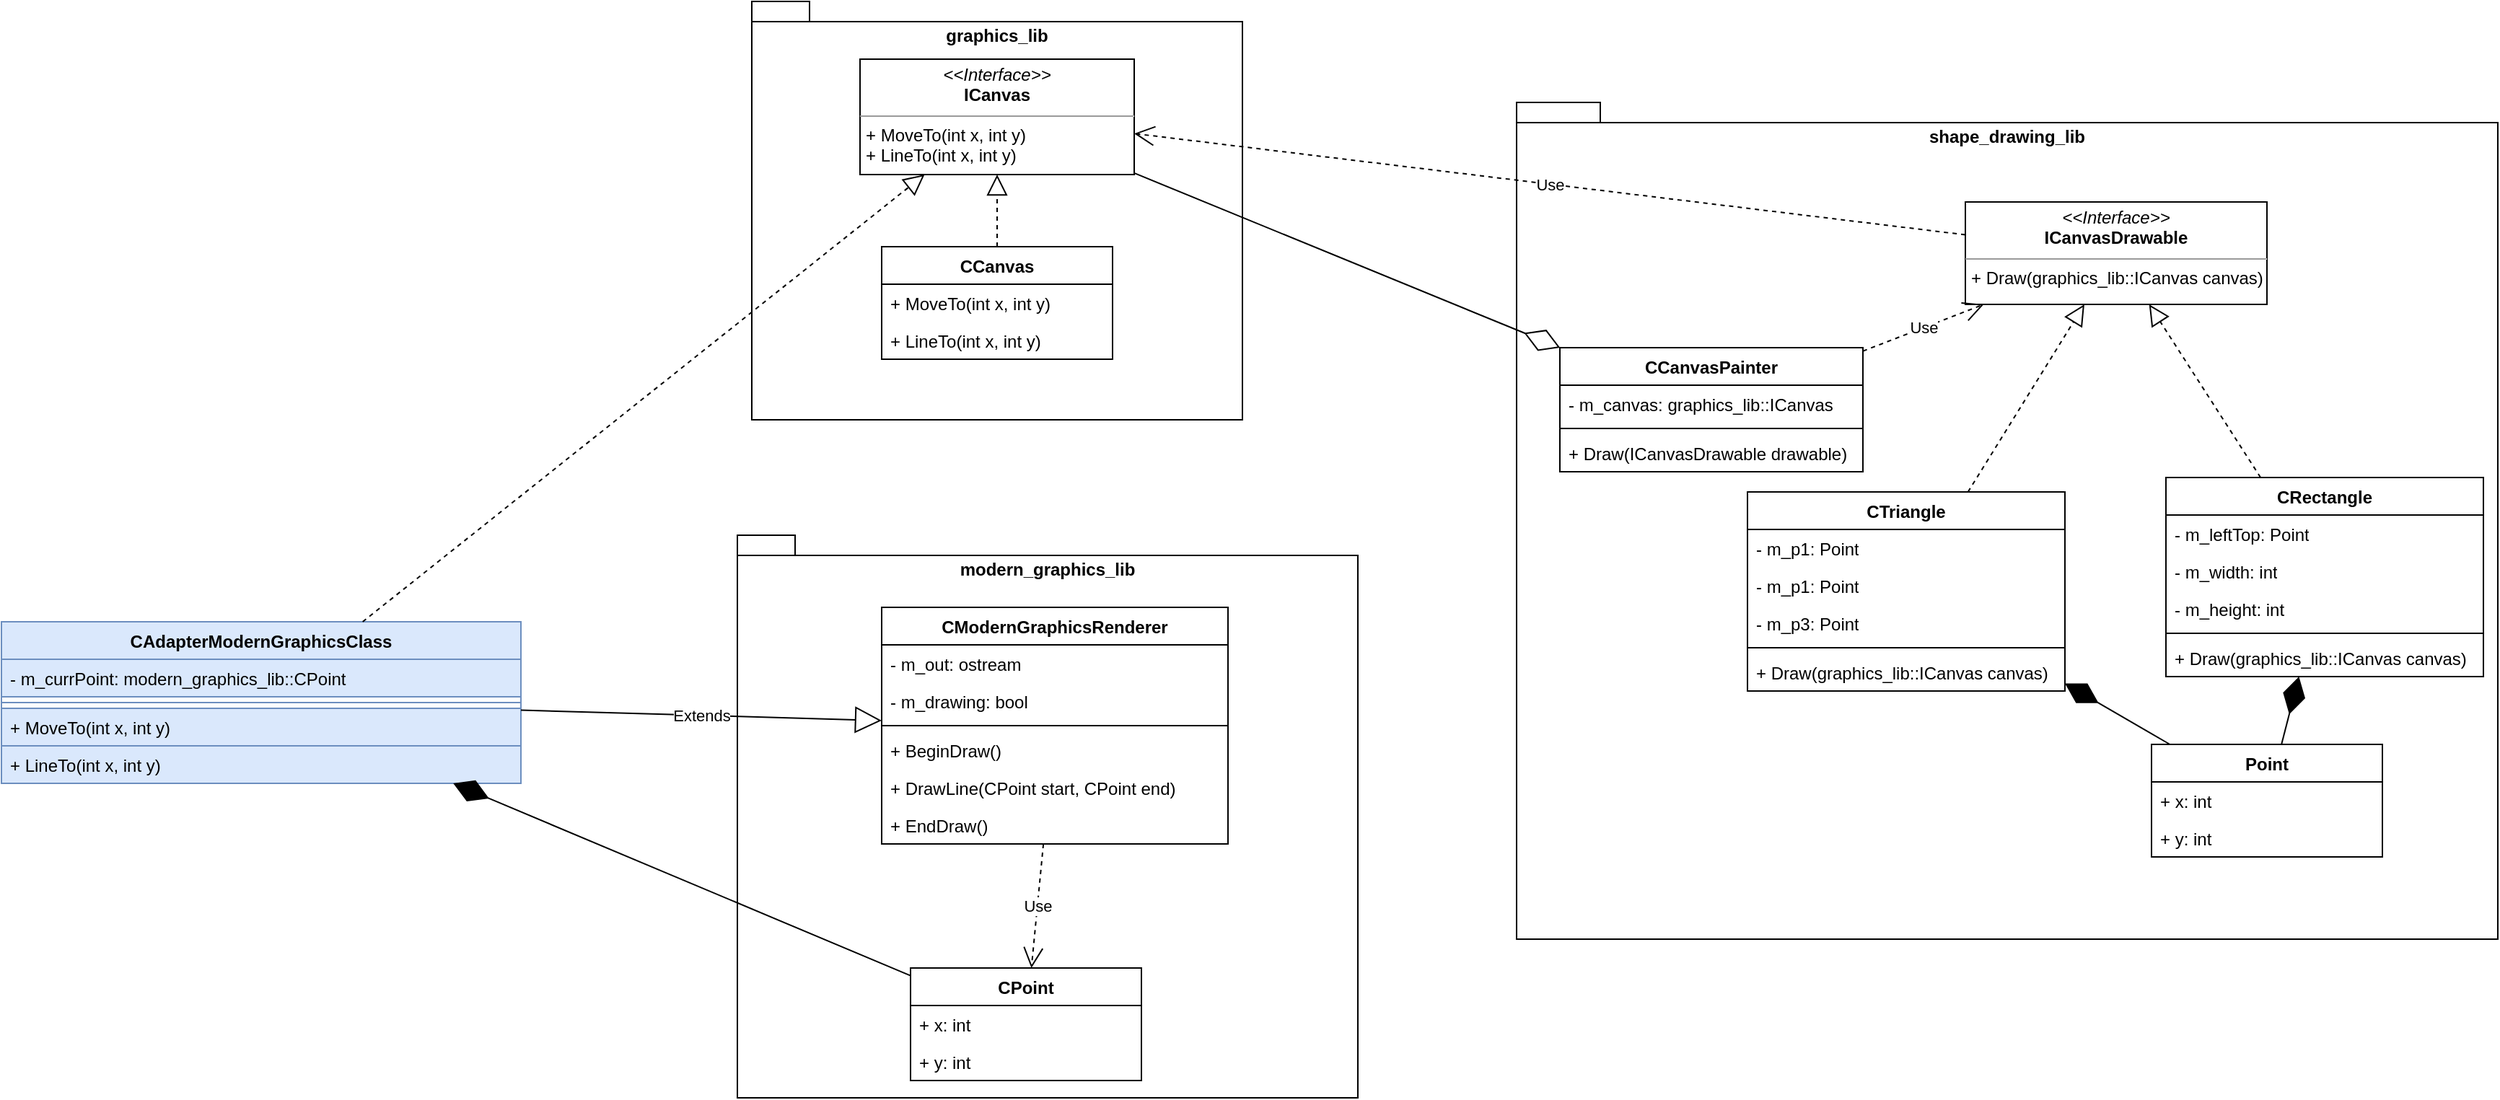 <mxfile version="22.1.3" type="device">
  <diagram name="Страница — 1" id="SkS8mTj6TZYUfztubH9V">
    <mxGraphModel dx="2140" dy="653" grid="1" gridSize="10" guides="1" tooltips="1" connect="1" arrows="1" fold="1" page="1" pageScale="1" pageWidth="827" pageHeight="1169" math="0" shadow="0">
      <root>
        <mxCell id="0" />
        <mxCell id="1" parent="0" />
        <mxCell id="75QiWyIvVcxdytuhTSsr-1" value="graphics_lib" style="shape=folder;fontStyle=1;spacingTop=10;tabWidth=40;tabHeight=14;tabPosition=left;html=1;whiteSpace=wrap;horizontal=1;verticalAlign=top;" parent="1" vertex="1">
          <mxGeometry x="210" y="70" width="340" height="290" as="geometry" />
        </mxCell>
        <mxCell id="75QiWyIvVcxdytuhTSsr-2" value="CCanvas" style="swimlane;fontStyle=1;align=center;verticalAlign=top;childLayout=stackLayout;horizontal=1;startSize=26;horizontalStack=0;resizeParent=1;resizeParentMax=0;resizeLast=0;collapsible=1;marginBottom=0;whiteSpace=wrap;html=1;" parent="1" vertex="1">
          <mxGeometry x="300" y="240" width="160" height="78" as="geometry" />
        </mxCell>
        <mxCell id="75QiWyIvVcxdytuhTSsr-3" value="+ MoveTo(int x, int y)" style="text;strokeColor=none;fillColor=none;align=left;verticalAlign=top;spacingLeft=4;spacingRight=4;overflow=hidden;rotatable=0;points=[[0,0.5],[1,0.5]];portConstraint=eastwest;whiteSpace=wrap;html=1;" parent="75QiWyIvVcxdytuhTSsr-2" vertex="1">
          <mxGeometry y="26" width="160" height="26" as="geometry" />
        </mxCell>
        <mxCell id="75QiWyIvVcxdytuhTSsr-4" value="+ LineTo(int x, int y)" style="text;strokeColor=none;fillColor=none;align=left;verticalAlign=top;spacingLeft=4;spacingRight=4;overflow=hidden;rotatable=0;points=[[0,0.5],[1,0.5]];portConstraint=eastwest;whiteSpace=wrap;html=1;" parent="75QiWyIvVcxdytuhTSsr-2" vertex="1">
          <mxGeometry y="52" width="160" height="26" as="geometry" />
        </mxCell>
        <mxCell id="75QiWyIvVcxdytuhTSsr-5" value="&lt;p style=&quot;margin:0px;margin-top:4px;text-align:center;&quot;&gt;&lt;i&gt;&amp;lt;&amp;lt;Interface&amp;gt;&amp;gt;&lt;/i&gt;&lt;br&gt;&lt;b&gt;ICanvas&lt;/b&gt;&lt;/p&gt;&lt;hr size=&quot;1&quot;&gt;&lt;p style=&quot;margin:0px;margin-left:4px;&quot;&gt;+ MoveTo(int x, int y)&lt;br&gt;+ LineTo(int x, int y)&lt;/p&gt;" style="verticalAlign=top;align=left;overflow=fill;fontSize=12;fontFamily=Helvetica;html=1;whiteSpace=wrap;" parent="1" vertex="1">
          <mxGeometry x="285" y="110" width="190" height="80" as="geometry" />
        </mxCell>
        <mxCell id="75QiWyIvVcxdytuhTSsr-6" value="" style="endArrow=block;dashed=1;endFill=0;endSize=12;html=1;rounded=0;" parent="1" source="75QiWyIvVcxdytuhTSsr-2" target="75QiWyIvVcxdytuhTSsr-5" edge="1">
          <mxGeometry width="160" relative="1" as="geometry">
            <mxPoint x="310" y="270" as="sourcePoint" />
            <mxPoint x="470" y="270" as="targetPoint" />
          </mxGeometry>
        </mxCell>
        <mxCell id="75QiWyIvVcxdytuhTSsr-7" value="modern_graphics_lib" style="shape=folder;fontStyle=1;spacingTop=10;tabWidth=40;tabHeight=14;tabPosition=left;html=1;whiteSpace=wrap;verticalAlign=top;" parent="1" vertex="1">
          <mxGeometry x="200" y="440" width="430" height="390" as="geometry" />
        </mxCell>
        <mxCell id="75QiWyIvVcxdytuhTSsr-8" value="CPoint" style="swimlane;fontStyle=1;align=center;verticalAlign=top;childLayout=stackLayout;horizontal=1;startSize=26;horizontalStack=0;resizeParent=1;resizeParentMax=0;resizeLast=0;collapsible=1;marginBottom=0;whiteSpace=wrap;html=1;" parent="1" vertex="1">
          <mxGeometry x="320" y="740" width="160" height="78" as="geometry" />
        </mxCell>
        <mxCell id="75QiWyIvVcxdytuhTSsr-9" value="+ x: int" style="text;strokeColor=none;fillColor=none;align=left;verticalAlign=top;spacingLeft=4;spacingRight=4;overflow=hidden;rotatable=0;points=[[0,0.5],[1,0.5]];portConstraint=eastwest;whiteSpace=wrap;html=1;" parent="75QiWyIvVcxdytuhTSsr-8" vertex="1">
          <mxGeometry y="26" width="160" height="26" as="geometry" />
        </mxCell>
        <mxCell id="75QiWyIvVcxdytuhTSsr-10" value="+ y: int" style="text;strokeColor=none;fillColor=none;align=left;verticalAlign=top;spacingLeft=4;spacingRight=4;overflow=hidden;rotatable=0;points=[[0,0.5],[1,0.5]];portConstraint=eastwest;whiteSpace=wrap;html=1;" parent="75QiWyIvVcxdytuhTSsr-8" vertex="1">
          <mxGeometry y="52" width="160" height="26" as="geometry" />
        </mxCell>
        <mxCell id="75QiWyIvVcxdytuhTSsr-11" value="CModernGraphicsRenderer" style="swimlane;fontStyle=1;align=center;verticalAlign=top;childLayout=stackLayout;horizontal=1;startSize=26;horizontalStack=0;resizeParent=1;resizeParentMax=0;resizeLast=0;collapsible=1;marginBottom=0;whiteSpace=wrap;html=1;" parent="1" vertex="1">
          <mxGeometry x="300" y="490" width="240" height="164" as="geometry" />
        </mxCell>
        <mxCell id="75QiWyIvVcxdytuhTSsr-12" value="- m_out: ostream" style="text;strokeColor=none;fillColor=none;align=left;verticalAlign=top;spacingLeft=4;spacingRight=4;overflow=hidden;rotatable=0;points=[[0,0.5],[1,0.5]];portConstraint=eastwest;whiteSpace=wrap;html=1;" parent="75QiWyIvVcxdytuhTSsr-11" vertex="1">
          <mxGeometry y="26" width="240" height="26" as="geometry" />
        </mxCell>
        <mxCell id="75QiWyIvVcxdytuhTSsr-13" value="- m_drawing: bool" style="text;strokeColor=none;fillColor=none;align=left;verticalAlign=top;spacingLeft=4;spacingRight=4;overflow=hidden;rotatable=0;points=[[0,0.5],[1,0.5]];portConstraint=eastwest;whiteSpace=wrap;html=1;" parent="75QiWyIvVcxdytuhTSsr-11" vertex="1">
          <mxGeometry y="52" width="240" height="26" as="geometry" />
        </mxCell>
        <mxCell id="75QiWyIvVcxdytuhTSsr-14" value="" style="line;strokeWidth=1;fillColor=none;align=left;verticalAlign=middle;spacingTop=-1;spacingLeft=3;spacingRight=3;rotatable=0;labelPosition=right;points=[];portConstraint=eastwest;strokeColor=inherit;" parent="75QiWyIvVcxdytuhTSsr-11" vertex="1">
          <mxGeometry y="78" width="240" height="8" as="geometry" />
        </mxCell>
        <mxCell id="75QiWyIvVcxdytuhTSsr-15" value="+ BeginDraw()" style="text;strokeColor=none;fillColor=none;align=left;verticalAlign=top;spacingLeft=4;spacingRight=4;overflow=hidden;rotatable=0;points=[[0,0.5],[1,0.5]];portConstraint=eastwest;whiteSpace=wrap;html=1;" parent="75QiWyIvVcxdytuhTSsr-11" vertex="1">
          <mxGeometry y="86" width="240" height="26" as="geometry" />
        </mxCell>
        <mxCell id="75QiWyIvVcxdytuhTSsr-16" value="+ DrawLine(CPoint start, CPoint end)" style="text;strokeColor=none;fillColor=none;align=left;verticalAlign=top;spacingLeft=4;spacingRight=4;overflow=hidden;rotatable=0;points=[[0,0.5],[1,0.5]];portConstraint=eastwest;whiteSpace=wrap;html=1;" parent="75QiWyIvVcxdytuhTSsr-11" vertex="1">
          <mxGeometry y="112" width="240" height="26" as="geometry" />
        </mxCell>
        <mxCell id="75QiWyIvVcxdytuhTSsr-17" value="+ EndDraw()" style="text;strokeColor=none;fillColor=none;align=left;verticalAlign=top;spacingLeft=4;spacingRight=4;overflow=hidden;rotatable=0;points=[[0,0.5],[1,0.5]];portConstraint=eastwest;whiteSpace=wrap;html=1;" parent="75QiWyIvVcxdytuhTSsr-11" vertex="1">
          <mxGeometry y="138" width="240" height="26" as="geometry" />
        </mxCell>
        <mxCell id="75QiWyIvVcxdytuhTSsr-18" value="shape_drawing_lib" style="shape=folder;fontStyle=1;spacingTop=10;tabWidth=40;tabHeight=14;tabPosition=left;html=1;whiteSpace=wrap;verticalAlign=top;" parent="1" vertex="1">
          <mxGeometry x="740" y="140" width="680" height="580" as="geometry" />
        </mxCell>
        <mxCell id="75QiWyIvVcxdytuhTSsr-19" value="Point" style="swimlane;fontStyle=1;align=center;verticalAlign=top;childLayout=stackLayout;horizontal=1;startSize=26;horizontalStack=0;resizeParent=1;resizeParentMax=0;resizeLast=0;collapsible=1;marginBottom=0;whiteSpace=wrap;html=1;" parent="1" vertex="1">
          <mxGeometry x="1180" y="585" width="160" height="78" as="geometry" />
        </mxCell>
        <mxCell id="75QiWyIvVcxdytuhTSsr-20" value="+ x: int" style="text;strokeColor=none;fillColor=none;align=left;verticalAlign=top;spacingLeft=4;spacingRight=4;overflow=hidden;rotatable=0;points=[[0,0.5],[1,0.5]];portConstraint=eastwest;whiteSpace=wrap;html=1;" parent="75QiWyIvVcxdytuhTSsr-19" vertex="1">
          <mxGeometry y="26" width="160" height="26" as="geometry" />
        </mxCell>
        <mxCell id="75QiWyIvVcxdytuhTSsr-21" value="+ y: int" style="text;strokeColor=none;fillColor=none;align=left;verticalAlign=top;spacingLeft=4;spacingRight=4;overflow=hidden;rotatable=0;points=[[0,0.5],[1,0.5]];portConstraint=eastwest;whiteSpace=wrap;html=1;" parent="75QiWyIvVcxdytuhTSsr-19" vertex="1">
          <mxGeometry y="52" width="160" height="26" as="geometry" />
        </mxCell>
        <mxCell id="75QiWyIvVcxdytuhTSsr-22" value="&lt;p style=&quot;margin:0px;margin-top:4px;text-align:center;&quot;&gt;&lt;i&gt;&amp;lt;&amp;lt;Interface&amp;gt;&amp;gt;&lt;/i&gt;&lt;br&gt;&lt;b&gt;ICanvasDrawable&lt;/b&gt;&lt;/p&gt;&lt;hr size=&quot;1&quot;&gt;&lt;p style=&quot;margin:0px;margin-left:4px;&quot;&gt;+ Draw(graphics_lib::ICanvas canvas)&lt;br&gt;&lt;/p&gt;" style="verticalAlign=top;align=left;overflow=fill;fontSize=12;fontFamily=Helvetica;html=1;whiteSpace=wrap;" parent="1" vertex="1">
          <mxGeometry x="1051" y="209" width="209" height="71" as="geometry" />
        </mxCell>
        <mxCell id="75QiWyIvVcxdytuhTSsr-23" value="CTriangle" style="swimlane;fontStyle=1;align=center;verticalAlign=top;childLayout=stackLayout;horizontal=1;startSize=26;horizontalStack=0;resizeParent=1;resizeParentMax=0;resizeLast=0;collapsible=1;marginBottom=0;whiteSpace=wrap;html=1;" parent="1" vertex="1">
          <mxGeometry x="900" y="410" width="220" height="138" as="geometry" />
        </mxCell>
        <mxCell id="75QiWyIvVcxdytuhTSsr-24" value="- m_p1: Point" style="text;strokeColor=none;fillColor=none;align=left;verticalAlign=top;spacingLeft=4;spacingRight=4;overflow=hidden;rotatable=0;points=[[0,0.5],[1,0.5]];portConstraint=eastwest;whiteSpace=wrap;html=1;" parent="75QiWyIvVcxdytuhTSsr-23" vertex="1">
          <mxGeometry y="26" width="220" height="26" as="geometry" />
        </mxCell>
        <mxCell id="75QiWyIvVcxdytuhTSsr-25" value="- m_p1: Point" style="text;strokeColor=none;fillColor=none;align=left;verticalAlign=top;spacingLeft=4;spacingRight=4;overflow=hidden;rotatable=0;points=[[0,0.5],[1,0.5]];portConstraint=eastwest;whiteSpace=wrap;html=1;" parent="75QiWyIvVcxdytuhTSsr-23" vertex="1">
          <mxGeometry y="52" width="220" height="26" as="geometry" />
        </mxCell>
        <mxCell id="75QiWyIvVcxdytuhTSsr-26" value="- m_p3: Point" style="text;strokeColor=none;fillColor=none;align=left;verticalAlign=top;spacingLeft=4;spacingRight=4;overflow=hidden;rotatable=0;points=[[0,0.5],[1,0.5]];portConstraint=eastwest;whiteSpace=wrap;html=1;" parent="75QiWyIvVcxdytuhTSsr-23" vertex="1">
          <mxGeometry y="78" width="220" height="26" as="geometry" />
        </mxCell>
        <mxCell id="75QiWyIvVcxdytuhTSsr-27" value="" style="line;strokeWidth=1;fillColor=none;align=left;verticalAlign=middle;spacingTop=-1;spacingLeft=3;spacingRight=3;rotatable=0;labelPosition=right;points=[];portConstraint=eastwest;strokeColor=inherit;" parent="75QiWyIvVcxdytuhTSsr-23" vertex="1">
          <mxGeometry y="104" width="220" height="8" as="geometry" />
        </mxCell>
        <mxCell id="75QiWyIvVcxdytuhTSsr-28" value="+ Draw(graphics_lib::ICanvas canvas)" style="text;strokeColor=none;fillColor=none;align=left;verticalAlign=top;spacingLeft=4;spacingRight=4;overflow=hidden;rotatable=0;points=[[0,0.5],[1,0.5]];portConstraint=eastwest;whiteSpace=wrap;html=1;" parent="75QiWyIvVcxdytuhTSsr-23" vertex="1">
          <mxGeometry y="112" width="220" height="26" as="geometry" />
        </mxCell>
        <mxCell id="75QiWyIvVcxdytuhTSsr-29" value="CRectangle" style="swimlane;fontStyle=1;align=center;verticalAlign=top;childLayout=stackLayout;horizontal=1;startSize=26;horizontalStack=0;resizeParent=1;resizeParentMax=0;resizeLast=0;collapsible=1;marginBottom=0;whiteSpace=wrap;html=1;" parent="1" vertex="1">
          <mxGeometry x="1190" y="400" width="220" height="138" as="geometry" />
        </mxCell>
        <mxCell id="75QiWyIvVcxdytuhTSsr-30" value="- m_leftTop: Point" style="text;strokeColor=none;fillColor=none;align=left;verticalAlign=top;spacingLeft=4;spacingRight=4;overflow=hidden;rotatable=0;points=[[0,0.5],[1,0.5]];portConstraint=eastwest;whiteSpace=wrap;html=1;" parent="75QiWyIvVcxdytuhTSsr-29" vertex="1">
          <mxGeometry y="26" width="220" height="26" as="geometry" />
        </mxCell>
        <mxCell id="75QiWyIvVcxdytuhTSsr-31" value="- m_width: int" style="text;strokeColor=none;fillColor=none;align=left;verticalAlign=top;spacingLeft=4;spacingRight=4;overflow=hidden;rotatable=0;points=[[0,0.5],[1,0.5]];portConstraint=eastwest;whiteSpace=wrap;html=1;" parent="75QiWyIvVcxdytuhTSsr-29" vertex="1">
          <mxGeometry y="52" width="220" height="26" as="geometry" />
        </mxCell>
        <mxCell id="75QiWyIvVcxdytuhTSsr-32" value="- m_height: int" style="text;strokeColor=none;fillColor=none;align=left;verticalAlign=top;spacingLeft=4;spacingRight=4;overflow=hidden;rotatable=0;points=[[0,0.5],[1,0.5]];portConstraint=eastwest;whiteSpace=wrap;html=1;" parent="75QiWyIvVcxdytuhTSsr-29" vertex="1">
          <mxGeometry y="78" width="220" height="26" as="geometry" />
        </mxCell>
        <mxCell id="75QiWyIvVcxdytuhTSsr-33" value="" style="line;strokeWidth=1;fillColor=none;align=left;verticalAlign=middle;spacingTop=-1;spacingLeft=3;spacingRight=3;rotatable=0;labelPosition=right;points=[];portConstraint=eastwest;strokeColor=inherit;" parent="75QiWyIvVcxdytuhTSsr-29" vertex="1">
          <mxGeometry y="104" width="220" height="8" as="geometry" />
        </mxCell>
        <mxCell id="75QiWyIvVcxdytuhTSsr-34" value="+ Draw(graphics_lib::ICanvas canvas)" style="text;strokeColor=none;fillColor=none;align=left;verticalAlign=top;spacingLeft=4;spacingRight=4;overflow=hidden;rotatable=0;points=[[0,0.5],[1,0.5]];portConstraint=eastwest;whiteSpace=wrap;html=1;" parent="75QiWyIvVcxdytuhTSsr-29" vertex="1">
          <mxGeometry y="112" width="220" height="26" as="geometry" />
        </mxCell>
        <mxCell id="75QiWyIvVcxdytuhTSsr-35" value="" style="endArrow=block;dashed=1;endFill=0;endSize=12;html=1;rounded=0;" parent="1" source="75QiWyIvVcxdytuhTSsr-23" target="75QiWyIvVcxdytuhTSsr-22" edge="1">
          <mxGeometry width="160" relative="1" as="geometry">
            <mxPoint x="1040" y="390" as="sourcePoint" />
            <mxPoint x="1200" y="390" as="targetPoint" />
          </mxGeometry>
        </mxCell>
        <mxCell id="75QiWyIvVcxdytuhTSsr-36" value="" style="endArrow=block;dashed=1;endFill=0;endSize=12;html=1;rounded=0;" parent="1" source="75QiWyIvVcxdytuhTSsr-29" target="75QiWyIvVcxdytuhTSsr-22" edge="1">
          <mxGeometry width="160" relative="1" as="geometry">
            <mxPoint x="1040" y="390" as="sourcePoint" />
            <mxPoint x="1200" y="390" as="targetPoint" />
          </mxGeometry>
        </mxCell>
        <mxCell id="75QiWyIvVcxdytuhTSsr-37" value="CCanvasPainter" style="swimlane;fontStyle=1;align=center;verticalAlign=top;childLayout=stackLayout;horizontal=1;startSize=26;horizontalStack=0;resizeParent=1;resizeParentMax=0;resizeLast=0;collapsible=1;marginBottom=0;whiteSpace=wrap;html=1;" parent="1" vertex="1">
          <mxGeometry x="770" y="310" width="210" height="86" as="geometry" />
        </mxCell>
        <mxCell id="75QiWyIvVcxdytuhTSsr-38" value="- m_canvas: graphics_lib::ICanvas" style="text;strokeColor=none;fillColor=none;align=left;verticalAlign=top;spacingLeft=4;spacingRight=4;overflow=hidden;rotatable=0;points=[[0,0.5],[1,0.5]];portConstraint=eastwest;whiteSpace=wrap;html=1;" parent="75QiWyIvVcxdytuhTSsr-37" vertex="1">
          <mxGeometry y="26" width="210" height="26" as="geometry" />
        </mxCell>
        <mxCell id="75QiWyIvVcxdytuhTSsr-39" value="" style="line;strokeWidth=1;fillColor=none;align=left;verticalAlign=middle;spacingTop=-1;spacingLeft=3;spacingRight=3;rotatable=0;labelPosition=right;points=[];portConstraint=eastwest;strokeColor=inherit;" parent="75QiWyIvVcxdytuhTSsr-37" vertex="1">
          <mxGeometry y="52" width="210" height="8" as="geometry" />
        </mxCell>
        <mxCell id="75QiWyIvVcxdytuhTSsr-40" value="+ Draw(ICanvasDrawable drawable)" style="text;strokeColor=none;fillColor=none;align=left;verticalAlign=top;spacingLeft=4;spacingRight=4;overflow=hidden;rotatable=0;points=[[0,0.5],[1,0.5]];portConstraint=eastwest;whiteSpace=wrap;html=1;" parent="75QiWyIvVcxdytuhTSsr-37" vertex="1">
          <mxGeometry y="60" width="210" height="26" as="geometry" />
        </mxCell>
        <mxCell id="75QiWyIvVcxdytuhTSsr-41" value="CAdapterModernGraphicsClass" style="swimlane;fontStyle=1;align=center;verticalAlign=top;childLayout=stackLayout;horizontal=1;startSize=26;horizontalStack=0;resizeParent=1;resizeParentMax=0;resizeLast=0;collapsible=1;marginBottom=0;whiteSpace=wrap;html=1;fillColor=#dae8fc;strokeColor=#6c8ebf;" parent="1" vertex="1">
          <mxGeometry x="-310" y="500" width="360" height="112" as="geometry" />
        </mxCell>
        <mxCell id="75QiWyIvVcxdytuhTSsr-43" value="- m_currPoint: modern_graphics_lib::CPoint" style="text;strokeColor=#6c8ebf;fillColor=#dae8fc;align=left;verticalAlign=top;spacingLeft=4;spacingRight=4;overflow=hidden;rotatable=0;points=[[0,0.5],[1,0.5]];portConstraint=eastwest;whiteSpace=wrap;html=1;" parent="75QiWyIvVcxdytuhTSsr-41" vertex="1">
          <mxGeometry y="26" width="360" height="26" as="geometry" />
        </mxCell>
        <mxCell id="75QiWyIvVcxdytuhTSsr-44" value="" style="line;strokeWidth=1;fillColor=#dae8fc;align=left;verticalAlign=middle;spacingTop=-1;spacingLeft=3;spacingRight=3;rotatable=0;labelPosition=right;points=[];portConstraint=eastwest;strokeColor=#6c8ebf;" parent="75QiWyIvVcxdytuhTSsr-41" vertex="1">
          <mxGeometry y="52" width="360" height="8" as="geometry" />
        </mxCell>
        <mxCell id="75QiWyIvVcxdytuhTSsr-45" value="+ MoveTo(int x, int y)" style="text;strokeColor=#6c8ebf;fillColor=#dae8fc;align=left;verticalAlign=top;spacingLeft=4;spacingRight=4;overflow=hidden;rotatable=0;points=[[0,0.5],[1,0.5]];portConstraint=eastwest;whiteSpace=wrap;html=1;" parent="75QiWyIvVcxdytuhTSsr-41" vertex="1">
          <mxGeometry y="60" width="360" height="26" as="geometry" />
        </mxCell>
        <mxCell id="75QiWyIvVcxdytuhTSsr-46" value="+ LineTo(int x, int y)" style="text;strokeColor=#6c8ebf;fillColor=#dae8fc;align=left;verticalAlign=top;spacingLeft=4;spacingRight=4;overflow=hidden;rotatable=0;points=[[0,0.5],[1,0.5]];portConstraint=eastwest;whiteSpace=wrap;html=1;" parent="75QiWyIvVcxdytuhTSsr-41" vertex="1">
          <mxGeometry y="86" width="360" height="26" as="geometry" />
        </mxCell>
        <mxCell id="75QiWyIvVcxdytuhTSsr-47" value="" style="endArrow=diamondThin;endFill=1;endSize=24;html=1;rounded=0;" parent="1" source="75QiWyIvVcxdytuhTSsr-19" target="75QiWyIvVcxdytuhTSsr-23" edge="1">
          <mxGeometry width="160" relative="1" as="geometry">
            <mxPoint x="820" y="410" as="sourcePoint" />
            <mxPoint x="980" y="410" as="targetPoint" />
          </mxGeometry>
        </mxCell>
        <mxCell id="75QiWyIvVcxdytuhTSsr-48" value="" style="endArrow=diamondThin;endFill=1;endSize=24;html=1;rounded=0;" parent="1" source="75QiWyIvVcxdytuhTSsr-19" target="75QiWyIvVcxdytuhTSsr-29" edge="1">
          <mxGeometry width="160" relative="1" as="geometry">
            <mxPoint x="820" y="410" as="sourcePoint" />
            <mxPoint x="980" y="410" as="targetPoint" />
          </mxGeometry>
        </mxCell>
        <mxCell id="75QiWyIvVcxdytuhTSsr-49" value="Use" style="endArrow=open;endSize=12;dashed=1;html=1;rounded=0;" parent="1" source="75QiWyIvVcxdytuhTSsr-37" target="75QiWyIvVcxdytuhTSsr-22" edge="1">
          <mxGeometry width="160" relative="1" as="geometry">
            <mxPoint x="820" y="410" as="sourcePoint" />
            <mxPoint x="890" y="110" as="targetPoint" />
          </mxGeometry>
        </mxCell>
        <mxCell id="75QiWyIvVcxdytuhTSsr-50" value="" style="endArrow=diamondThin;endFill=0;endSize=24;html=1;rounded=0;" parent="1" source="75QiWyIvVcxdytuhTSsr-5" target="75QiWyIvVcxdytuhTSsr-37" edge="1">
          <mxGeometry width="160" relative="1" as="geometry">
            <mxPoint x="805" y="268.891" as="sourcePoint" />
            <mxPoint x="520" y="220.118" as="targetPoint" />
          </mxGeometry>
        </mxCell>
        <mxCell id="75QiWyIvVcxdytuhTSsr-51" value="Use" style="endArrow=open;endSize=12;dashed=1;html=1;rounded=0;" parent="1" source="75QiWyIvVcxdytuhTSsr-22" target="75QiWyIvVcxdytuhTSsr-5" edge="1">
          <mxGeometry width="160" relative="1" as="geometry">
            <mxPoint x="820" y="410" as="sourcePoint" />
            <mxPoint x="980" y="410" as="targetPoint" />
          </mxGeometry>
        </mxCell>
        <mxCell id="75QiWyIvVcxdytuhTSsr-52" value="Use" style="endArrow=open;endSize=12;dashed=1;html=1;rounded=0;" parent="1" source="75QiWyIvVcxdytuhTSsr-11" target="75QiWyIvVcxdytuhTSsr-8" edge="1">
          <mxGeometry width="160" relative="1" as="geometry">
            <mxPoint x="390" y="480" as="sourcePoint" />
            <mxPoint x="550" y="480" as="targetPoint" />
          </mxGeometry>
        </mxCell>
        <mxCell id="75QiWyIvVcxdytuhTSsr-53" value="" style="endArrow=block;dashed=1;endFill=0;endSize=12;html=1;rounded=0;" parent="1" source="75QiWyIvVcxdytuhTSsr-41" target="75QiWyIvVcxdytuhTSsr-5" edge="1">
          <mxGeometry width="160" relative="1" as="geometry">
            <mxPoint x="430" y="410" as="sourcePoint" />
            <mxPoint x="590" y="410" as="targetPoint" />
          </mxGeometry>
        </mxCell>
        <mxCell id="75QiWyIvVcxdytuhTSsr-54" value="" style="endArrow=diamondThin;endFill=1;endSize=24;html=1;rounded=0;" parent="1" source="75QiWyIvVcxdytuhTSsr-8" target="75QiWyIvVcxdytuhTSsr-41" edge="1">
          <mxGeometry width="160" relative="1" as="geometry">
            <mxPoint x="-100" y="670" as="sourcePoint" />
            <mxPoint x="60" y="670" as="targetPoint" />
          </mxGeometry>
        </mxCell>
        <mxCell id="Phuuymvb_MLFnvIJ6JUY-1" value="Extends" style="endArrow=block;endSize=16;endFill=0;html=1;rounded=0;" edge="1" parent="1" source="75QiWyIvVcxdytuhTSsr-41" target="75QiWyIvVcxdytuhTSsr-11">
          <mxGeometry width="160" relative="1" as="geometry">
            <mxPoint x="210" y="470" as="sourcePoint" />
            <mxPoint x="370" y="470" as="targetPoint" />
          </mxGeometry>
        </mxCell>
      </root>
    </mxGraphModel>
  </diagram>
</mxfile>
